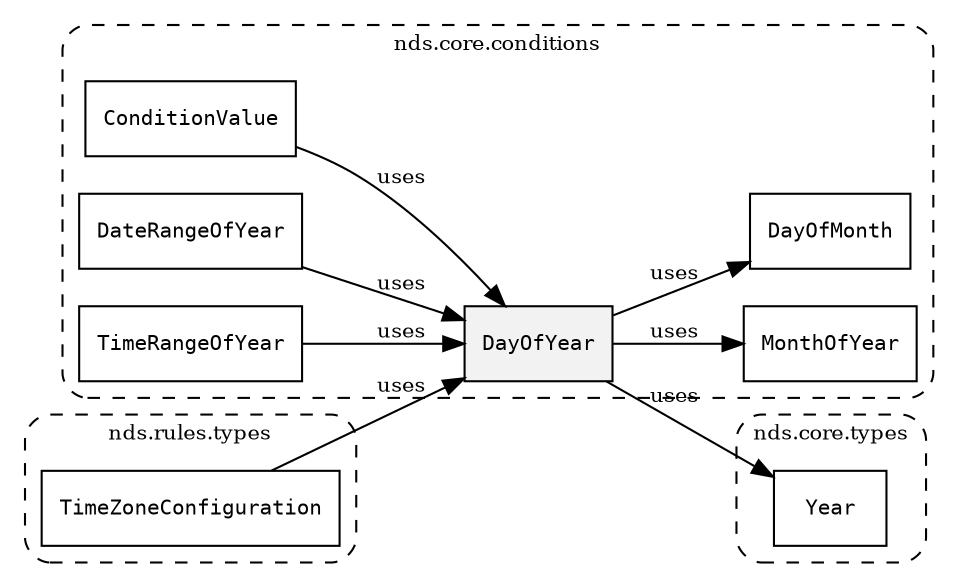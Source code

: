 /**
 * This dot file creates symbol collaboration diagram for DayOfYear.
 */
digraph ZSERIO
{
    node [shape=box, fontsize=10];
    rankdir="LR";
    fontsize=10;
    tooltip="DayOfYear collaboration diagram";

    subgraph "cluster_nds.core.conditions"
    {
        style="dashed, rounded";
        label="nds.core.conditions";
        tooltip="Package nds.core.conditions";
        href="../../../content/packages/nds.core.conditions.html#Package-nds-core-conditions";
        target="_parent";

        "DayOfYear" [style="filled", fillcolor="#0000000D", target="_parent", label=<<font face="monospace"><table align="center" border="0" cellspacing="0" cellpadding="0"><tr><td href="../../../content/packages/nds.core.conditions.html#Structure-DayOfYear" title="Structure defined in nds.core.conditions">DayOfYear</td></tr></table></font>>];
        "MonthOfYear" [target="_parent", label=<<font face="monospace"><table align="center" border="0" cellspacing="0" cellpadding="0"><tr><td href="../../../content/packages/nds.core.conditions.html#Subtype-MonthOfYear" title="Subtype defined in nds.core.conditions">MonthOfYear</td></tr></table></font>>];
        "DayOfMonth" [target="_parent", label=<<font face="monospace"><table align="center" border="0" cellspacing="0" cellpadding="0"><tr><td href="../../../content/packages/nds.core.conditions.html#Subtype-DayOfMonth" title="Subtype defined in nds.core.conditions">DayOfMonth</td></tr></table></font>>];
        "ConditionValue" [target="_parent", label=<<font face="monospace"><table align="center" border="0" cellspacing="0" cellpadding="0"><tr><td href="../../../content/packages/nds.core.conditions.html#Choice-ConditionValue" title="Choice defined in nds.core.conditions">ConditionValue</td></tr></table></font>>];
        "DateRangeOfYear" [target="_parent", label=<<font face="monospace"><table align="center" border="0" cellspacing="0" cellpadding="0"><tr><td href="../../../content/packages/nds.core.conditions.html#Structure-DateRangeOfYear" title="Structure defined in nds.core.conditions">DateRangeOfYear</td></tr></table></font>>];
        "TimeRangeOfYear" [target="_parent", label=<<font face="monospace"><table align="center" border="0" cellspacing="0" cellpadding="0"><tr><td href="../../../content/packages/nds.core.conditions.html#Structure-TimeRangeOfYear" title="Structure defined in nds.core.conditions">TimeRangeOfYear</td></tr></table></font>>];
    }

    subgraph "cluster_nds.core.types"
    {
        style="dashed, rounded";
        label="nds.core.types";
        tooltip="Package nds.core.types";
        href="../../../content/packages/nds.core.types.html#Package-nds-core-types";
        target="_parent";

        "Year" [target="_parent", label=<<font face="monospace"><table align="center" border="0" cellspacing="0" cellpadding="0"><tr><td href="../../../content/packages/nds.core.types.html#Subtype-Year" title="Subtype defined in nds.core.types">Year</td></tr></table></font>>];
    }

    subgraph "cluster_nds.rules.types"
    {
        style="dashed, rounded";
        label="nds.rules.types";
        tooltip="Package nds.rules.types";
        href="../../../content/packages/nds.rules.types.html#Package-nds-rules-types";
        target="_parent";

        "TimeZoneConfiguration" [target="_parent", label=<<font face="monospace"><table align="center" border="0" cellspacing="0" cellpadding="0"><tr><td href="../../../content/packages/nds.rules.types.html#Structure-TimeZoneConfiguration" title="Structure defined in nds.rules.types">TimeZoneConfiguration</td></tr></table></font>>];
    }

    "DayOfYear" -> "Year" [label="uses", fontsize=10];
    "DayOfYear" -> "MonthOfYear" [label="uses", fontsize=10];
    "DayOfYear" -> "DayOfMonth" [label="uses", fontsize=10];
    "ConditionValue" -> "DayOfYear" [label="uses", fontsize=10];
    "DateRangeOfYear" -> "DayOfYear" [label="uses", fontsize=10];
    "TimeRangeOfYear" -> "DayOfYear" [label="uses", fontsize=10];
    "TimeZoneConfiguration" -> "DayOfYear" [label="uses", fontsize=10];
}
